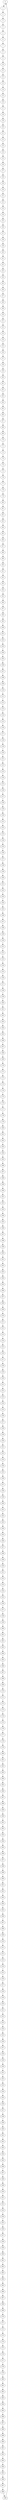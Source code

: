 strict digraph "" {
	0	 [component_delay=3];
	1	 [component_delay=3];
	0 -> 1	 [wire_delay=1];
	2	 [component_delay=3];
	1 -> 2	 [wire_delay=1];
	3	 [component_delay=3];
	2 -> 3	 [wire_delay=0];
	4	 [component_delay=3];
	3 -> 4	 [wire_delay=0];
	5	 [component_delay=3];
	4 -> 5	 [wire_delay=3];
	6	 [component_delay=3];
	5 -> 6	 [wire_delay=1];
	7	 [component_delay=3];
	6 -> 7	 [wire_delay=0];
	8	 [component_delay=3];
	7 -> 8	 [wire_delay=0];
	9	 [component_delay=3];
	8 -> 9	 [wire_delay=0];
	10	 [component_delay=3];
	9 -> 10	 [wire_delay=0];
	11	 [component_delay=3];
	10 -> 11	 [wire_delay=5];
	12	 [component_delay=3];
	11 -> 12	 [wire_delay=1];
	13	 [component_delay=3];
	12 -> 13	 [wire_delay=1];
	14	 [component_delay=3];
	13 -> 14	 [wire_delay=0];
	15	 [component_delay=3];
	14 -> 15	 [wire_delay=2];
	16	 [component_delay=3];
	15 -> 16	 [wire_delay=1];
	17	 [component_delay=3];
	16 -> 17	 [wire_delay=0];
	18	 [component_delay=3];
	17 -> 18	 [wire_delay=0];
	19	 [component_delay=3];
	18 -> 19	 [wire_delay=0];
	20	 [component_delay=3];
	19 -> 20	 [wire_delay=0];
	21	 [component_delay=3];
	20 -> 21	 [wire_delay=0];
	22	 [component_delay=3];
	21 -> 22	 [wire_delay=6];
	23	 [component_delay=3];
	22 -> 23	 [wire_delay=1];
	24	 [component_delay=3];
	23 -> 24	 [wire_delay=0];
	25	 [component_delay=3];
	24 -> 25	 [wire_delay=0];
	26	 [component_delay=3];
	25 -> 26	 [wire_delay=3];
	27	 [component_delay=3];
	26 -> 27	 [wire_delay=1];
	28	 [component_delay=3];
	27 -> 28	 [wire_delay=1];
	29	 [component_delay=3];
	28 -> 29	 [wire_delay=0];
	30	 [component_delay=3];
	29 -> 30	 [wire_delay=2];
	31	 [component_delay=3];
	30 -> 31	 [wire_delay=0];
	32	 [component_delay=3];
	31 -> 32	 [wire_delay=0];
	33	 [component_delay=3];
	32 -> 33	 [wire_delay=3];
	34	 [component_delay=3];
	33 -> 34	 [wire_delay=0];
	35	 [component_delay=3];
	34 -> 35	 [wire_delay=2];
	36	 [component_delay=3];
	35 -> 36	 [wire_delay=0];
	37	 [component_delay=3];
	36 -> 37	 [wire_delay=0];
	38	 [component_delay=3];
	37 -> 38	 [wire_delay=0];
	39	 [component_delay=3];
	38 -> 39	 [wire_delay=0];
	40	 [component_delay=3];
	39 -> 40	 [wire_delay=5];
	41	 [component_delay=3];
	40 -> 41	 [wire_delay=1];
	42	 [component_delay=3];
	41 -> 42	 [wire_delay=1];
	43	 [component_delay=3];
	42 -> 43	 [wire_delay=0];
	44	 [component_delay=3];
	43 -> 44	 [wire_delay=2];
	45	 [component_delay=3];
	44 -> 45	 [wire_delay=0];
	46	 [component_delay=3];
	45 -> 46	 [wire_delay=0];
	47	 [component_delay=3];
	46 -> 47	 [wire_delay=0];
	48	 [component_delay=3];
	47 -> 48	 [wire_delay=0];
	49	 [component_delay=3];
	48 -> 49	 [wire_delay=5];
	50	 [component_delay=3];
	49 -> 50	 [wire_delay=0];
	51	 [component_delay=3];
	50 -> 51	 [wire_delay=0];
	52	 [component_delay=3];
	51 -> 52	 [wire_delay=3];
	53	 [component_delay=3];
	52 -> 53	 [wire_delay=0];
	54	 [component_delay=3];
	53 -> 54	 [wire_delay=0];
	55	 [component_delay=3];
	54 -> 55	 [wire_delay=0];
	56	 [component_delay=3];
	55 -> 56	 [wire_delay=0];
	57	 [component_delay=3];
	56 -> 57	 [wire_delay=5];
	58	 [component_delay=3];
	57 -> 58	 [wire_delay=1];
	59	 [component_delay=3];
	58 -> 59	 [wire_delay=0];
	60	 [component_delay=3];
	59 -> 60	 [wire_delay=0];
	61	 [component_delay=3];
	60 -> 61	 [wire_delay=3];
	62	 [component_delay=3];
	61 -> 62	 [wire_delay=1];
	63	 [component_delay=3];
	62 -> 63	 [wire_delay=0];
	64	 [component_delay=3];
	63 -> 64	 [wire_delay=0];
	65	 [component_delay=3];
	64 -> 65	 [wire_delay=0];
	66	 [component_delay=3];
	65 -> 66	 [wire_delay=4];
	67	 [component_delay=3];
	66 -> 67	 [wire_delay=1];
	68	 [component_delay=3];
	67 -> 68	 [wire_delay=1];
	69	 [component_delay=3];
	68 -> 69	 [wire_delay=1];
	70	 [component_delay=3];
	69 -> 70	 [wire_delay=1];
	71	 [component_delay=3];
	70 -> 71	 [wire_delay=1];
	72	 [component_delay=3];
	71 -> 72	 [wire_delay=0];
	73	 [component_delay=3];
	72 -> 73	 [wire_delay=2];
	74	 [component_delay=3];
	73 -> 74	 [wire_delay=1];
	75	 [component_delay=3];
	74 -> 75	 [wire_delay=1];
	76	 [component_delay=3];
	75 -> 76	 [wire_delay=1];
	77	 [component_delay=3];
	76 -> 77	 [wire_delay=0];
	78	 [component_delay=3];
	77 -> 78	 [wire_delay=2];
	79	 [component_delay=3];
	78 -> 79	 [wire_delay=1];
	80	 [component_delay=3];
	79 -> 80	 [wire_delay=1];
	81	 [component_delay=3];
	80 -> 81	 [wire_delay=0];
	82	 [component_delay=3];
	81 -> 82	 [wire_delay=2];
	83	 [component_delay=3];
	82 -> 83	 [wire_delay=0];
	84	 [component_delay=3];
	83 -> 84	 [wire_delay=0];
	85	 [component_delay=3];
	84 -> 85	 [wire_delay=3];
	86	 [component_delay=3];
	85 -> 86	 [wire_delay=1];
	87	 [component_delay=3];
	86 -> 87	 [wire_delay=0];
	88	 [component_delay=3];
	87 -> 88	 [wire_delay=2];
	89	 [component_delay=3];
	88 -> 89	 [wire_delay=0];
	90	 [component_delay=3];
	89 -> 90	 [wire_delay=0];
	91	 [component_delay=3];
	90 -> 91	 [wire_delay=0];
	92	 [component_delay=3];
	91 -> 92	 [wire_delay=4];
	93	 [component_delay=3];
	92 -> 93	 [wire_delay=0];
	94	 [component_delay=3];
	93 -> 94	 [wire_delay=2];
	95	 [component_delay=3];
	94 -> 95	 [wire_delay=1];
	96	 [component_delay=3];
	95 -> 96	 [wire_delay=1];
	97	 [component_delay=3];
	96 -> 97	 [wire_delay=0];
	98	 [component_delay=3];
	97 -> 98	 [wire_delay=2];
	99	 [component_delay=3];
	98 -> 99	 [wire_delay=0];
	100	 [component_delay=3];
	99 -> 100	 [wire_delay=2];
	101	 [component_delay=3];
	100 -> 101	 [wire_delay=0];
	102	 [component_delay=3];
	101 -> 102	 [wire_delay=2];
	103	 [component_delay=3];
	102 -> 103	 [wire_delay=0];
	104	 [component_delay=3];
	103 -> 104	 [wire_delay=0];
	105	 [component_delay=3];
	104 -> 105	 [wire_delay=3];
	106	 [component_delay=3];
	105 -> 106	 [wire_delay=0];
	107	 [component_delay=3];
	106 -> 107	 [wire_delay=0];
	108	 [component_delay=3];
	107 -> 108	 [wire_delay=0];
	109	 [component_delay=3];
	108 -> 109	 [wire_delay=0];
	110	 [component_delay=3];
	109 -> 110	 [wire_delay=5];
	111	 [component_delay=3];
	110 -> 111	 [wire_delay=1];
	112	 [component_delay=3];
	111 -> 112	 [wire_delay=1];
	113	 [component_delay=3];
	112 -> 113	 [wire_delay=0];
	114	 [component_delay=3];
	113 -> 114	 [wire_delay=2];
	115	 [component_delay=3];
	114 -> 115	 [wire_delay=1];
	116	 [component_delay=3];
	115 -> 116	 [wire_delay=1];
	117	 [component_delay=3];
	116 -> 117	 [wire_delay=1];
	118	 [component_delay=3];
	117 -> 118	 [wire_delay=1];
	119	 [component_delay=3];
	118 -> 119	 [wire_delay=0];
	120	 [component_delay=3];
	119 -> 120	 [wire_delay=2];
	121	 [component_delay=3];
	120 -> 121	 [wire_delay=0];
	122	 [component_delay=3];
	121 -> 122	 [wire_delay=2];
	123	 [component_delay=3];
	122 -> 123	 [wire_delay=1];
	124	 [component_delay=3];
	123 -> 124	 [wire_delay=1];
	125	 [component_delay=3];
	124 -> 125	 [wire_delay=0];
	126	 [component_delay=3];
	125 -> 126	 [wire_delay=2];
	127	 [component_delay=3];
	126 -> 127	 [wire_delay=0];
	128	 [component_delay=3];
	127 -> 128	 [wire_delay=0];
	129	 [component_delay=3];
	128 -> 129	 [wire_delay=3];
	130	 [component_delay=3];
	129 -> 130	 [wire_delay=0];
	131	 [component_delay=3];
	130 -> 131	 [wire_delay=2];
	132	 [component_delay=3];
	131 -> 132	 [wire_delay=0];
	133	 [component_delay=3];
	132 -> 133	 [wire_delay=0];
	134	 [component_delay=3];
	133 -> 134	 [wire_delay=0];
	135	 [component_delay=3];
	134 -> 135	 [wire_delay=0];
	136	 [component_delay=3];
	135 -> 136	 [wire_delay=0];
	137	 [component_delay=3];
	136 -> 137	 [wire_delay=0];
	138	 [component_delay=3];
	137 -> 138	 [wire_delay=0];
	139	 [component_delay=3];
	138 -> 139	 [wire_delay=0];
	140	 [component_delay=3];
	139 -> 140	 [wire_delay=9];
	141	 [component_delay=3];
	140 -> 141	 [wire_delay=0];
	142	 [component_delay=3];
	141 -> 142	 [wire_delay=0];
	143	 [component_delay=3];
	142 -> 143	 [wire_delay=0];
	144	 [component_delay=3];
	143 -> 144	 [wire_delay=4];
	145	 [component_delay=3];
	144 -> 145	 [wire_delay=0];
	146	 [component_delay=3];
	145 -> 146	 [wire_delay=0];
	147	 [component_delay=3];
	146 -> 147	 [wire_delay=0];
	148	 [component_delay=3];
	147 -> 148	 [wire_delay=0];
	149	 [component_delay=3];
	148 -> 149	 [wire_delay=0];
	150	 [component_delay=3];
	149 -> 150	 [wire_delay=0];
	151	 [component_delay=3];
	150 -> 151	 [wire_delay=0];
	152	 [component_delay=3];
	151 -> 152	 [wire_delay=8];
	153	 [component_delay=3];
	152 -> 153	 [wire_delay=1];
	154	 [component_delay=3];
	153 -> 154	 [wire_delay=1];
	155	 [component_delay=3];
	154 -> 155	 [wire_delay=0];
	156	 [component_delay=3];
	155 -> 156	 [wire_delay=2];
	157	 [component_delay=3];
	156 -> 157	 [wire_delay=1];
	158	 [component_delay=3];
	157 -> 158	 [wire_delay=0];
	159	 [component_delay=3];
	158 -> 159	 [wire_delay=2];
	160	 [component_delay=3];
	159 -> 160	 [wire_delay=0];
	161	 [component_delay=3];
	160 -> 161	 [wire_delay=0];
	162	 [component_delay=3];
	161 -> 162	 [wire_delay=3];
	163	 [component_delay=3];
	162 -> 163	 [wire_delay=0];
	164	 [component_delay=3];
	163 -> 164	 [wire_delay=2];
	165	 [component_delay=3];
	164 -> 165	 [wire_delay=1];
	166	 [component_delay=3];
	165 -> 166	 [wire_delay=0];
	167	 [component_delay=3];
	166 -> 167	 [wire_delay=2];
	168	 [component_delay=3];
	167 -> 168	 [wire_delay=0];
	169	 [component_delay=3];
	168 -> 169	 [wire_delay=0];
	170	 [component_delay=3];
	169 -> 170	 [wire_delay=0];
	171	 [component_delay=3];
	170 -> 171	 [wire_delay=4];
	172	 [component_delay=3];
	171 -> 172	 [wire_delay=0];
	173	 [component_delay=3];
	172 -> 173	 [wire_delay=2];
	174	 [component_delay=3];
	173 -> 174	 [wire_delay=0];
	175	 [component_delay=3];
	174 -> 175	 [wire_delay=0];
	176	 [component_delay=3];
	175 -> 176	 [wire_delay=0];
	177	 [component_delay=3];
	176 -> 177	 [wire_delay=0];
	178	 [component_delay=3];
	177 -> 178	 [wire_delay=5];
	179	 [component_delay=3];
	178 -> 179	 [wire_delay=1];
	180	 [component_delay=3];
	179 -> 180	 [wire_delay=1];
	181	 [component_delay=3];
	180 -> 181	 [wire_delay=1];
	182	 [component_delay=3];
	181 -> 182	 [wire_delay=1];
	183	 [component_delay=3];
	182 -> 183	 [wire_delay=0];
	184	 [component_delay=3];
	183 -> 184	 [wire_delay=0];
	185	 [component_delay=3];
	184 -> 185	 [wire_delay=0];
	186	 [component_delay=3];
	185 -> 186	 [wire_delay=4];
	187	 [component_delay=3];
	186 -> 187	 [wire_delay=1];
	188	 [component_delay=3];
	187 -> 188	 [wire_delay=0];
	189	 [component_delay=3];
	188 -> 189	 [wire_delay=0];
	190	 [component_delay=3];
	189 -> 190	 [wire_delay=3];
	191	 [component_delay=3];
	190 -> 191	 [wire_delay=1];
	192	 [component_delay=3];
	191 -> 192	 [wire_delay=1];
	193	 [component_delay=3];
	192 -> 193	 [wire_delay=0];
	194	 [component_delay=3];
	193 -> 194	 [wire_delay=0];
	195	 [component_delay=3];
	194 -> 195	 [wire_delay=0];
	196	 [component_delay=3];
	195 -> 196	 [wire_delay=4];
	197	 [component_delay=3];
	196 -> 197	 [wire_delay=1];
	198	 [component_delay=3];
	197 -> 198	 [wire_delay=1];
	199	 [component_delay=3];
	198 -> 199	 [wire_delay=0];
	200	 [component_delay=3];
	199 -> 200	 [wire_delay=2];
	201	 [component_delay=3];
	200 -> 201	 [wire_delay=1];
	202	 [component_delay=3];
	201 -> 202	 [wire_delay=0];
	203	 [component_delay=3];
	202 -> 203	 [wire_delay=2];
	204	 [component_delay=3];
	203 -> 204	 [wire_delay=0];
	205	 [component_delay=3];
	204 -> 205	 [wire_delay=2];
	206	 [component_delay=3];
	205 -> 206	 [wire_delay=1];
	207	 [component_delay=3];
	206 -> 207	 [wire_delay=1];
	208	 [component_delay=3];
	207 -> 208	 [wire_delay=1];
	209	 [component_delay=3];
	208 -> 209	 [wire_delay=1];
	210	 [component_delay=3];
	209 -> 210	 [wire_delay=0];
	211	 [component_delay=3];
	210 -> 211	 [wire_delay=0];
	212	 [component_delay=3];
	211 -> 212	 [wire_delay=0];
	213	 [component_delay=3];
	212 -> 213	 [wire_delay=4];
	214	 [component_delay=3];
	213 -> 214	 [wire_delay=1];
	215	 [component_delay=3];
	214 -> 215	 [wire_delay=1];
	216	 [component_delay=3];
	215 -> 216	 [wire_delay=1];
	217	 [component_delay=3];
	216 -> 217	 [wire_delay=1];
	218	 [component_delay=3];
	217 -> 218	 [wire_delay=1];
	219	 [component_delay=3];
	218 -> 219	 [wire_delay=1];
	220	 [component_delay=3];
	219 -> 220	 [wire_delay=1];
	221	 [component_delay=3];
	220 -> 221	 [wire_delay=0];
	222	 [component_delay=3];
	221 -> 222	 [wire_delay=0];
	223	 [component_delay=3];
	222 -> 223	 [wire_delay=3];
	224	 [component_delay=3];
	223 -> 224	 [wire_delay=0];
	225	 [component_delay=3];
	224 -> 225	 [wire_delay=2];
	226	 [component_delay=3];
	225 -> 226	 [wire_delay=1];
	227	 [component_delay=3];
	226 -> 227	 [wire_delay=0];
	228	 [component_delay=3];
	227 -> 228	 [wire_delay=0];
	229	 [component_delay=3];
	228 -> 229	 [wire_delay=0];
	230	 [component_delay=3];
	229 -> 230	 [wire_delay=4];
	231	 [component_delay=3];
	230 -> 231	 [wire_delay=1];
	232	 [component_delay=3];
	231 -> 232	 [wire_delay=0];
	233	 [component_delay=3];
	232 -> 233	 [wire_delay=0];
	234	 [component_delay=3];
	233 -> 234	 [wire_delay=3];
	235	 [component_delay=3];
	234 -> 235	 [wire_delay=1];
	236	 [component_delay=3];
	235 -> 236	 [wire_delay=0];
	237	 [component_delay=3];
	236 -> 237	 [wire_delay=0];
	238	 [component_delay=3];
	237 -> 238	 [wire_delay=0];
	239	 [component_delay=3];
	238 -> 239	 [wire_delay=0];
	240	 [component_delay=3];
	239 -> 240	 [wire_delay=0];
	241	 [component_delay=3];
	240 -> 241	 [wire_delay=6];
	242	 [component_delay=3];
	241 -> 242	 [wire_delay=0];
	243	 [component_delay=3];
	242 -> 243	 [wire_delay=2];
	244	 [component_delay=3];
	243 -> 244	 [wire_delay=0];
	245	 [component_delay=3];
	244 -> 245	 [wire_delay=2];
	246	 [component_delay=3];
	245 -> 246	 [wire_delay=0];
	247	 [component_delay=3];
	246 -> 247	 [wire_delay=0];
	248	 [component_delay=3];
	247 -> 248	 [wire_delay=3];
	249	 [component_delay=3];
	248 -> 249	 [wire_delay=0];
	250	 [component_delay=3];
	249 -> 250	 [wire_delay=2];
	251	 [component_delay=3];
	250 -> 251	 [wire_delay=1];
	252	 [component_delay=3];
	251 -> 252	 [wire_delay=1];
	253	 [component_delay=3];
	252 -> 253	 [wire_delay=1];
	254	 [component_delay=3];
	253 -> 254	 [wire_delay=1];
	255	 [component_delay=3];
	254 -> 255	 [wire_delay=0];
	256	 [component_delay=3];
	255 -> 256	 [wire_delay=0];
	257	 [component_delay=3];
	256 -> 257	 [wire_delay=3];
	258	 [component_delay=3];
	257 -> 258	 [wire_delay=1];
	259	 [component_delay=3];
	258 -> 259	 [wire_delay=0];
	260	 [component_delay=3];
	259 -> 260	 [wire_delay=0];
	261	 [component_delay=3];
	260 -> 261	 [wire_delay=3];
	262	 [component_delay=3];
	261 -> 262	 [wire_delay=0];
	263	 [component_delay=3];
	262 -> 263	 [wire_delay=0];
	264	 [component_delay=3];
	263 -> 264	 [wire_delay=3];
	265	 [component_delay=3];
	264 -> 265	 [wire_delay=0];
	266	 [component_delay=3];
	265 -> 266	 [wire_delay=2];
	267	 [component_delay=3];
	266 -> 267	 [wire_delay=0];
	268	 [component_delay=3];
	267 -> 268	 [wire_delay=0];
	269	 [component_delay=3];
	268 -> 269	 [wire_delay=3];
	270	 [component_delay=3];
	269 -> 270	 [wire_delay=1];
	271	 [component_delay=3];
	270 -> 271	 [wire_delay=0];
	272	 [component_delay=3];
	271 -> 272	 [wire_delay=2];
	273	 [component_delay=3];
	272 -> 273	 [wire_delay=1];
	274	 [component_delay=3];
	273 -> 274	 [wire_delay=1];
	275	 [component_delay=3];
	274 -> 275	 [wire_delay=1];
	276	 [component_delay=3];
	275 -> 276	 [wire_delay=1];
	277	 [component_delay=3];
	276 -> 277	 [wire_delay=1];
	278	 [component_delay=3];
	277 -> 278	 [wire_delay=1];
	279	 [component_delay=3];
	278 -> 279	 [wire_delay=1];
	280	 [component_delay=3];
	279 -> 280	 [wire_delay=1];
	281	 [component_delay=3];
	280 -> 281	 [wire_delay=1];
	282	 [component_delay=3];
	281 -> 282	 [wire_delay=0];
	283	 [component_delay=3];
	282 -> 283	 [wire_delay=0];
	284	 [component_delay=3];
	283 -> 284	 [wire_delay=3];
	285	 [component_delay=3];
	284 -> 285	 [wire_delay=1];
	286	 [component_delay=3];
	285 -> 286	 [wire_delay=1];
	287	 [component_delay=3];
	286 -> 287	 [wire_delay=0];
	288	 [component_delay=3];
	287 -> 288	 [wire_delay=2];
	289	 [component_delay=3];
	288 -> 289	 [wire_delay=0];
	290	 [component_delay=3];
	289 -> 290	 [wire_delay=0];
	291	 [component_delay=3];
	290 -> 291	 [wire_delay=0];
	292	 [component_delay=3];
	291 -> 292	 [wire_delay=4];
	293	 [component_delay=3];
	292 -> 293	 [wire_delay=1];
	294	 [component_delay=3];
	293 -> 294	 [wire_delay=1];
	295	 [component_delay=3];
	294 -> 295	 [wire_delay=0];
	296	 [component_delay=3];
	295 -> 296	 [wire_delay=2];
	297	 [component_delay=3];
	296 -> 297	 [wire_delay=0];
	298	 [component_delay=3];
	297 -> 298	 [wire_delay=2];
	299	 [component_delay=3];
	298 -> 299	 [wire_delay=0];
	300	 [component_delay=3];
	299 -> 300	 [wire_delay=0];
	301	 [component_delay=3];
	300 -> 301	 [wire_delay=0];
	302	 [component_delay=3];
	301 -> 302	 [wire_delay=0];
	303	 [component_delay=3];
	302 -> 303	 [wire_delay=0];
	304	 [component_delay=3];
	303 -> 304	 [wire_delay=6];
	305	 [component_delay=3];
	304 -> 305	 [wire_delay=1];
	306	 [component_delay=3];
	305 -> 306	 [wire_delay=0];
	307	 [component_delay=3];
	306 -> 307	 [wire_delay=2];
	308	 [component_delay=3];
	307 -> 308	 [wire_delay=1];
	309	 [component_delay=3];
	308 -> 309	 [wire_delay=0];
	310	 [component_delay=3];
	309 -> 310	 [wire_delay=0];
	311	 [component_delay=3];
	310 -> 311	 [wire_delay=0];
	312	 [component_delay=3];
	311 -> 312	 [wire_delay=0];
	313	 [component_delay=3];
	312 -> 313	 [wire_delay=0];
	314	 [component_delay=3];
	313 -> 314	 [wire_delay=0];
	315	 [component_delay=3];
	314 -> 315	 [wire_delay=0];
	316	 [component_delay=3];
	315 -> 316	 [wire_delay=0];
	317	 [component_delay=3];
	316 -> 317	 [wire_delay=9];
	318	 [component_delay=3];
	317 -> 318	 [wire_delay=0];
	319	 [component_delay=3];
	318 -> 319	 [wire_delay=2];
	320	 [component_delay=3];
	319 -> 320	 [wire_delay=1];
	321	 [component_delay=3];
	320 -> 321	 [wire_delay=1];
	322	 [component_delay=3];
	321 -> 322	 [wire_delay=1];
	323	 [component_delay=3];
	322 -> 323	 [wire_delay=0];
	324	 [component_delay=3];
	323 -> 324	 [wire_delay=0];
	325	 [component_delay=3];
	324 -> 325	 [wire_delay=3];
	326	 [component_delay=3];
	325 -> 326	 [wire_delay=0];
	327	 [component_delay=3];
	326 -> 327	 [wire_delay=0];
	328	 [component_delay=3];
	327 -> 328	 [wire_delay=0];
	329	 [component_delay=3];
	328 -> 329	 [wire_delay=4];
	330	 [component_delay=3];
	329 -> 330	 [wire_delay=1];
	331	 [component_delay=3];
	330 -> 331	 [wire_delay=0];
	332	 [component_delay=3];
	331 -> 332	 [wire_delay=0];
	333	 [component_delay=3];
	332 -> 333	 [wire_delay=0];
	334	 [component_delay=3];
	333 -> 334	 [wire_delay=0];
	335	 [component_delay=3];
	334 -> 335	 [wire_delay=5];
	336	 [component_delay=3];
	335 -> 336	 [wire_delay=1];
	337	 [component_delay=3];
	336 -> 337	 [wire_delay=0];
	338	 [component_delay=3];
	337 -> 338	 [wire_delay=0];
	339	 [component_delay=3];
	338 -> 339	 [wire_delay=3];
	340	 [component_delay=3];
	339 -> 340	 [wire_delay=1];
	341	 [component_delay=3];
	340 -> 341	 [wire_delay=1];
	342	 [component_delay=3];
	341 -> 342	 [wire_delay=0];
	343	 [component_delay=3];
	342 -> 343	 [wire_delay=2];
	344	 [component_delay=3];
	343 -> 344	 [wire_delay=1];
	345	 [component_delay=3];
	344 -> 345	 [wire_delay=1];
	346	 [component_delay=3];
	345 -> 346	 [wire_delay=0];
	347	 [component_delay=3];
	346 -> 347	 [wire_delay=2];
	348	 [component_delay=3];
	347 -> 348	 [wire_delay=0];
	349	 [component_delay=3];
	348 -> 349	 [wire_delay=0];
	350	 [component_delay=3];
	349 -> 350	 [wire_delay=3];
	351	 [component_delay=3];
	350 -> 351	 [wire_delay=0];
	352	 [component_delay=3];
	351 -> 352	 [wire_delay=0];
	353	 [component_delay=3];
	352 -> 353	 [wire_delay=3];
	354	 [component_delay=3];
	353 -> 354	 [wire_delay=0];
	355	 [component_delay=3];
	354 -> 355	 [wire_delay=2];
	356	 [component_delay=3];
	355 -> 356	 [wire_delay=1];
	357	 [component_delay=3];
	356 -> 357	 [wire_delay=0];
	358	 [component_delay=3];
	357 -> 358	 [wire_delay=0];
	359	 [component_delay=3];
	358 -> 359	 [wire_delay=0];
	360	 [component_delay=3];
	359 -> 360	 [wire_delay=0];
	361	 [component_delay=3];
	360 -> 361	 [wire_delay=5];
	362	 [component_delay=3];
	361 -> 362	 [wire_delay=1];
	363	 [component_delay=3];
	362 -> 363	 [wire_delay=0];
	364	 [component_delay=3];
	363 -> 364	 [wire_delay=0];
	365	 [component_delay=3];
	364 -> 365	 [wire_delay=0];
	366	 [component_delay=3];
	365 -> 366	 [wire_delay=0];
	367	 [component_delay=3];
	366 -> 367	 [wire_delay=5];
	368	 [component_delay=3];
	367 -> 368	 [wire_delay=0];
	369	 [component_delay=3];
	368 -> 369	 [wire_delay=2];
	370	 [component_delay=3];
	369 -> 370	 [wire_delay=0];
	371	 [component_delay=3];
	370 -> 371	 [wire_delay=2];
	372	 [component_delay=3];
	371 -> 372	 [wire_delay=1];
	373	 [component_delay=3];
	372 -> 373	 [wire_delay=1];
	374	 [component_delay=3];
	373 -> 374	 [wire_delay=1];
	375	 [component_delay=3];
	374 -> 375	 [wire_delay=1];
	376	 [component_delay=3];
	375 -> 376	 [wire_delay=0];
	377	 [component_delay=3];
	376 -> 377	 [wire_delay=2];
	378	 [component_delay=3];
	377 -> 378	 [wire_delay=1];
	379	 [component_delay=3];
	378 -> 379	 [wire_delay=1];
	380	 [component_delay=3];
	379 -> 380	 [wire_delay=0];
	381	 [component_delay=3];
	380 -> 381	 [wire_delay=0];
	382	 [component_delay=3];
	381 -> 382	 [wire_delay=3];
	383	 [component_delay=3];
	382 -> 383	 [wire_delay=0];
	384	 [component_delay=3];
	383 -> 384	 [wire_delay=0];
	385	 [component_delay=3];
	384 -> 385	 [wire_delay=0];
	386	 [component_delay=3];
	385 -> 386	 [wire_delay=4];
	387	 [component_delay=3];
	386 -> 387	 [wire_delay=1];
	388	 [component_delay=3];
	387 -> 388	 [wire_delay=1];
	389	 [component_delay=3];
	388 -> 389	 [wire_delay=1];
	390	 [component_delay=3];
	389 -> 390	 [wire_delay=1];
	391	 [component_delay=3];
	390 -> 391	 [wire_delay=0];
	392	 [component_delay=3];
	391 -> 392	 [wire_delay=0];
	393	 [component_delay=3];
	392 -> 393	 [wire_delay=0];
	394	 [component_delay=3];
	393 -> 394	 [wire_delay=4];
	395	 [component_delay=3];
	394 -> 395	 [wire_delay=0];
	396	 [component_delay=3];
	395 -> 396	 [wire_delay=2];
	397	 [component_delay=3];
	396 -> 397	 [wire_delay=1];
	398	 [component_delay=3];
	397 -> 398	 [wire_delay=0];
	399	 [component_delay=3];
	398 -> 399	 [wire_delay=0];
	399 -> 0	 [wire_delay=3];
}
